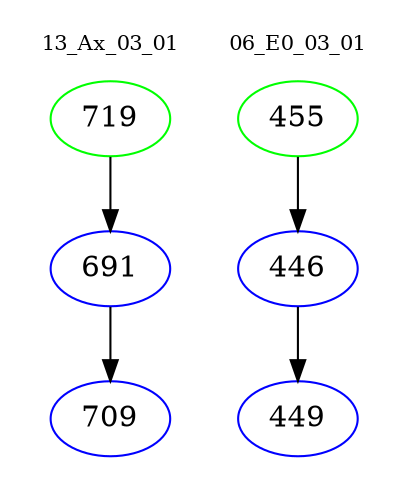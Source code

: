 digraph{
subgraph cluster_0 {
color = white
label = "13_Ax_03_01";
fontsize=10;
T0_719 [label="719", color="green"]
T0_719 -> T0_691 [color="black"]
T0_691 [label="691", color="blue"]
T0_691 -> T0_709 [color="black"]
T0_709 [label="709", color="blue"]
}
subgraph cluster_1 {
color = white
label = "06_E0_03_01";
fontsize=10;
T1_455 [label="455", color="green"]
T1_455 -> T1_446 [color="black"]
T1_446 [label="446", color="blue"]
T1_446 -> T1_449 [color="black"]
T1_449 [label="449", color="blue"]
}
}
